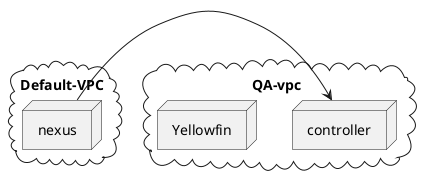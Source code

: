 @startuml
cloud QA-vpc {
  node controller
  node Yellowfin
}

cloud Default-VPC {
  node nexus
}

nexus -> controller

@enduml
